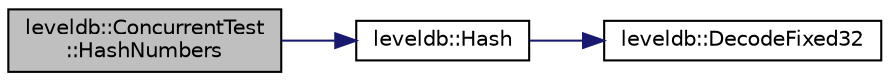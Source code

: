 digraph "leveldb::ConcurrentTest::HashNumbers"
{
  edge [fontname="Helvetica",fontsize="10",labelfontname="Helvetica",labelfontsize="10"];
  node [fontname="Helvetica",fontsize="10",shape=record];
  rankdir="LR";
  Node1 [label="leveldb::ConcurrentTest\l::HashNumbers",height=0.2,width=0.4,color="black", fillcolor="grey75", style="filled" fontcolor="black"];
  Node1 -> Node2 [color="midnightblue",fontsize="10",style="solid",fontname="Helvetica"];
  Node2 [label="leveldb::Hash",height=0.2,width=0.4,color="black", fillcolor="white", style="filled",URL="$namespaceleveldb.html#aa566d580ef23924d3ef2a369333c1787"];
  Node2 -> Node3 [color="midnightblue",fontsize="10",style="solid",fontname="Helvetica"];
  Node3 [label="leveldb::DecodeFixed32",height=0.2,width=0.4,color="black", fillcolor="white", style="filled",URL="$namespaceleveldb.html#adae574304f9d1ed3e95742167cd449a9"];
}
